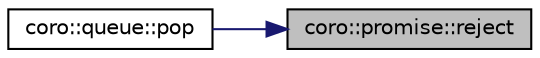 digraph "coro::promise::reject"
{
 // LATEX_PDF_SIZE
  edge [fontname="Helvetica",fontsize="10",labelfontname="Helvetica",labelfontsize="10"];
  node [fontname="Helvetica",fontsize="10",shape=record];
  rankdir="RL";
  Node1 [label="coro::promise::reject",height=0.2,width=0.4,color="black", fillcolor="grey75", style="filled", fontcolor="black",tooltip="reject the future with exception"];
  Node1 -> Node2 [dir="back",color="midnightblue",fontsize="10",style="solid",fontname="Helvetica"];
  Node2 [label="coro::queue::pop",height=0.2,width=0.4,color="black", fillcolor="white", style="filled",URL="$classcoro_1_1queue_a1875f8e5f4d570fd99544eaa6702a5e9.html#a1875f8e5f4d570fd99544eaa6702a5e9",tooltip="Pop item into a promise."];
}
